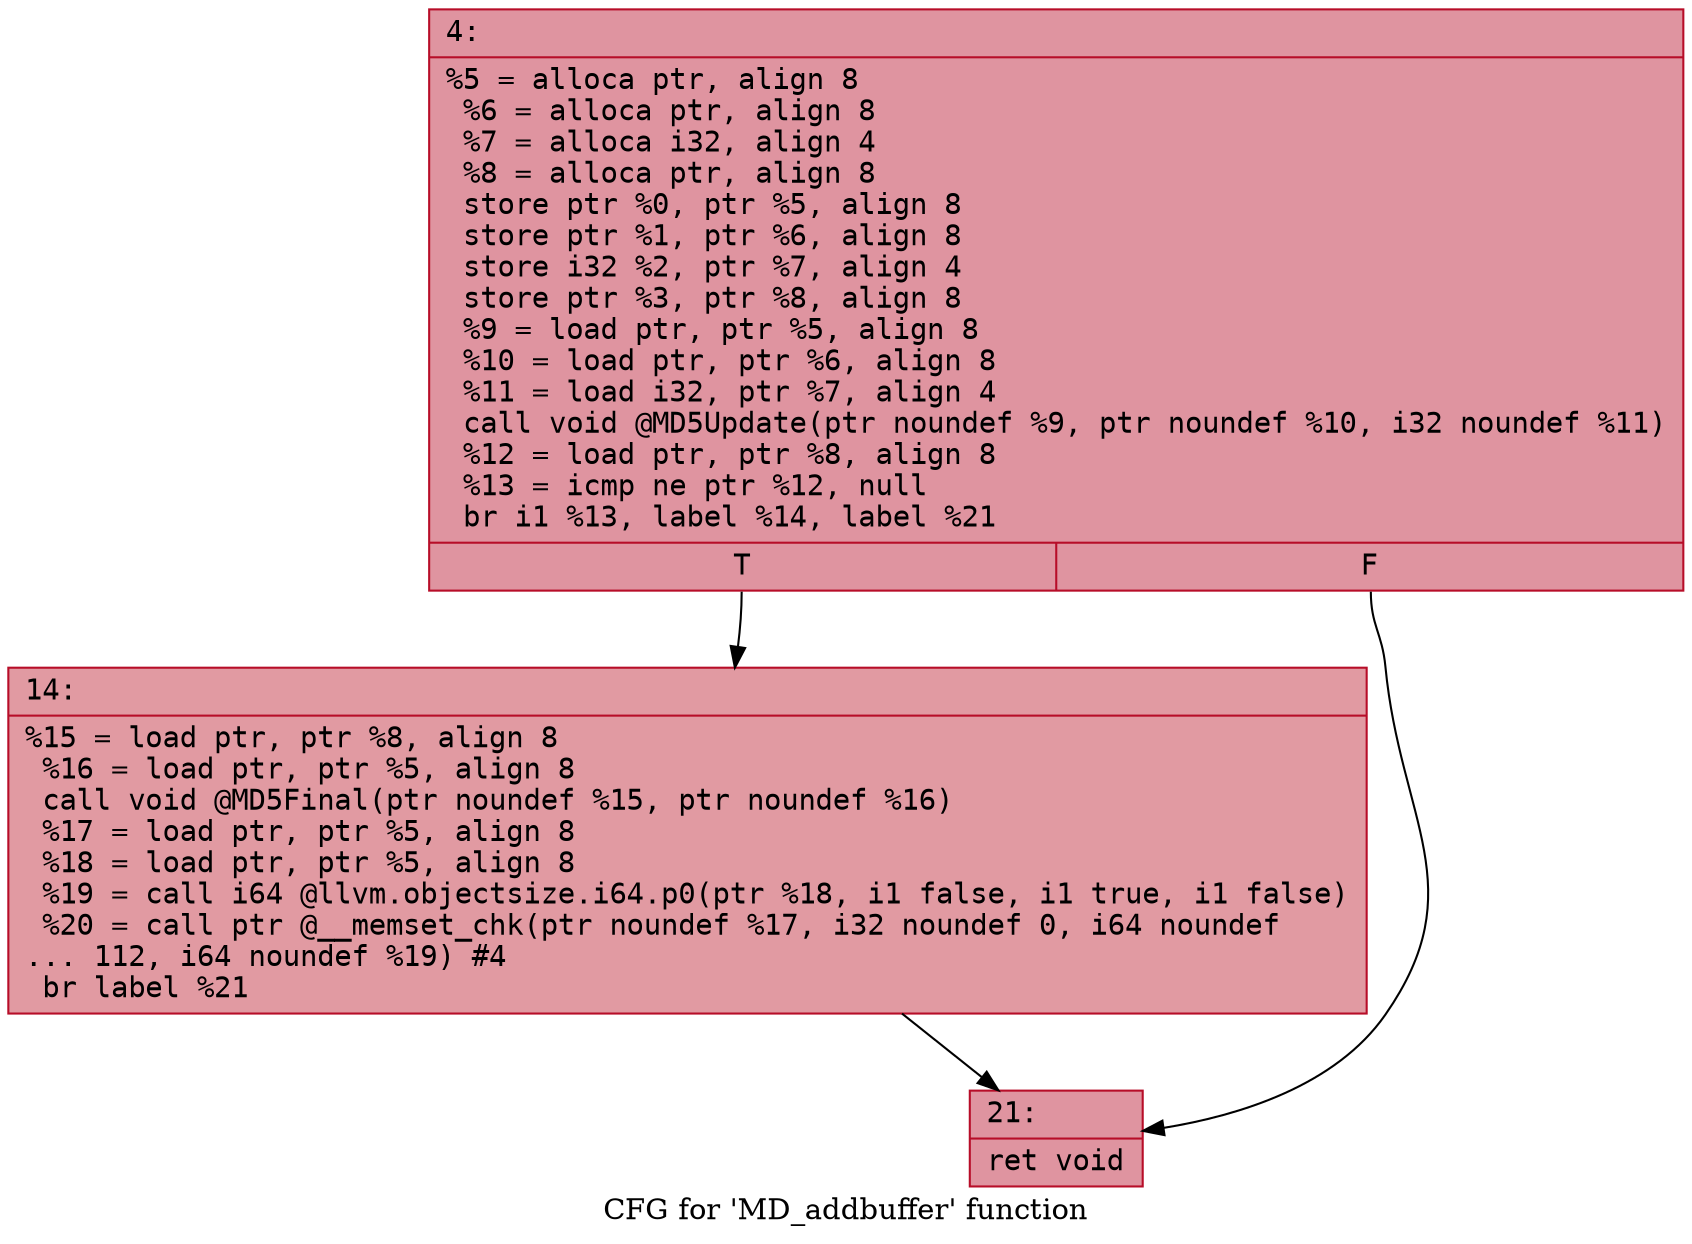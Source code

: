 digraph "CFG for 'MD_addbuffer' function" {
	label="CFG for 'MD_addbuffer' function";

	Node0x6000014f2580 [shape=record,color="#b70d28ff", style=filled, fillcolor="#b70d2870" fontname="Courier",label="{4:\l|  %5 = alloca ptr, align 8\l  %6 = alloca ptr, align 8\l  %7 = alloca i32, align 4\l  %8 = alloca ptr, align 8\l  store ptr %0, ptr %5, align 8\l  store ptr %1, ptr %6, align 8\l  store i32 %2, ptr %7, align 4\l  store ptr %3, ptr %8, align 8\l  %9 = load ptr, ptr %5, align 8\l  %10 = load ptr, ptr %6, align 8\l  %11 = load i32, ptr %7, align 4\l  call void @MD5Update(ptr noundef %9, ptr noundef %10, i32 noundef %11)\l  %12 = load ptr, ptr %8, align 8\l  %13 = icmp ne ptr %12, null\l  br i1 %13, label %14, label %21\l|{<s0>T|<s1>F}}"];
	Node0x6000014f2580:s0 -> Node0x6000014f25d0[tooltip="4 -> 14\nProbability 62.50%" ];
	Node0x6000014f2580:s1 -> Node0x6000014f2620[tooltip="4 -> 21\nProbability 37.50%" ];
	Node0x6000014f25d0 [shape=record,color="#b70d28ff", style=filled, fillcolor="#bb1b2c70" fontname="Courier",label="{14:\l|  %15 = load ptr, ptr %8, align 8\l  %16 = load ptr, ptr %5, align 8\l  call void @MD5Final(ptr noundef %15, ptr noundef %16)\l  %17 = load ptr, ptr %5, align 8\l  %18 = load ptr, ptr %5, align 8\l  %19 = call i64 @llvm.objectsize.i64.p0(ptr %18, i1 false, i1 true, i1 false)\l  %20 = call ptr @__memset_chk(ptr noundef %17, i32 noundef 0, i64 noundef\l... 112, i64 noundef %19) #4\l  br label %21\l}"];
	Node0x6000014f25d0 -> Node0x6000014f2620[tooltip="14 -> 21\nProbability 100.00%" ];
	Node0x6000014f2620 [shape=record,color="#b70d28ff", style=filled, fillcolor="#b70d2870" fontname="Courier",label="{21:\l|  ret void\l}"];
}
